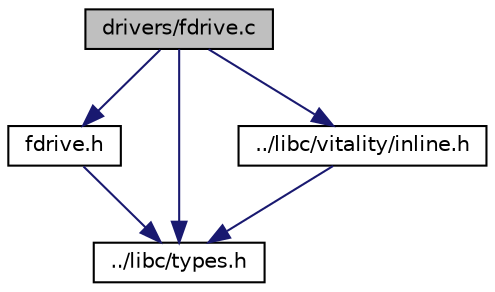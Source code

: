 digraph "drivers/fdrive.c"
{
  edge [fontname="Helvetica",fontsize="10",labelfontname="Helvetica",labelfontsize="10"];
  node [fontname="Helvetica",fontsize="10",shape=record];
  Node0 [label="drivers/fdrive.c",height=0.2,width=0.4,color="black", fillcolor="grey75", style="filled", fontcolor="black"];
  Node0 -> Node1 [color="midnightblue",fontsize="10",style="solid"];
  Node1 [label="fdrive.h",height=0.2,width=0.4,color="black", fillcolor="white", style="filled",URL="$a00017.html"];
  Node1 -> Node2 [color="midnightblue",fontsize="10",style="solid"];
  Node2 [label="../libc/types.h",height=0.2,width=0.4,color="black", fillcolor="white", style="filled",URL="$a00101.html"];
  Node0 -> Node2 [color="midnightblue",fontsize="10",style="solid"];
  Node0 -> Node3 [color="midnightblue",fontsize="10",style="solid"];
  Node3 [label="../libc/vitality/inline.h",height=0.2,width=0.4,color="black", fillcolor="white", style="filled",URL="$a00110.html"];
  Node3 -> Node2 [color="midnightblue",fontsize="10",style="solid"];
}

